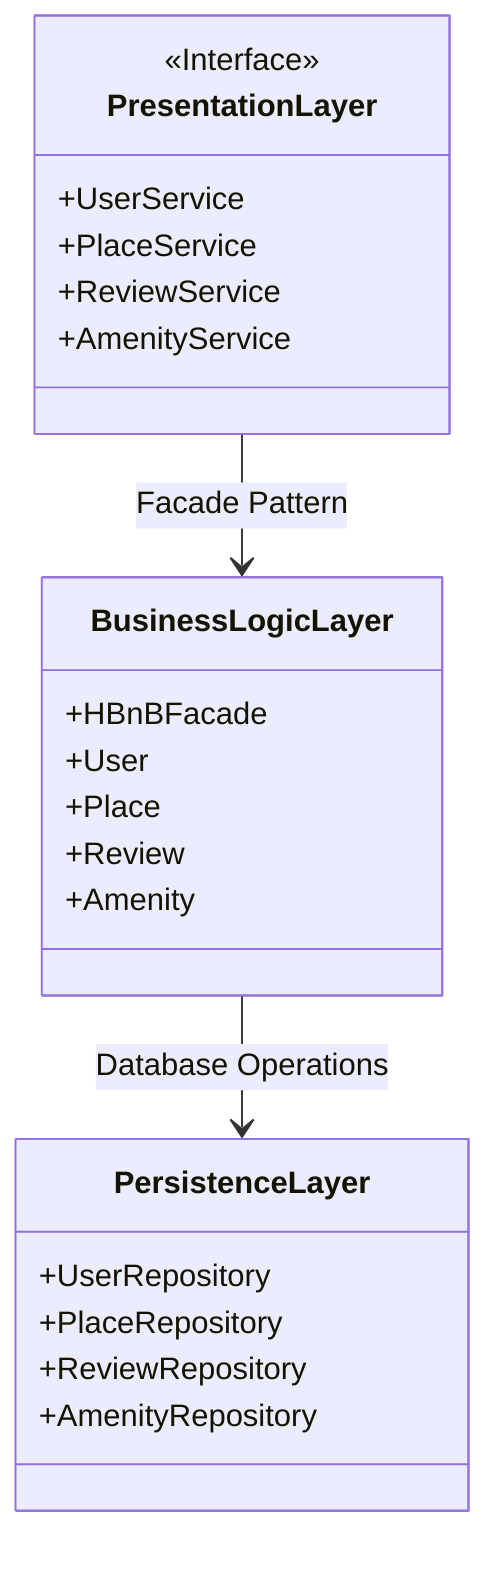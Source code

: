 classDiagram

class PresentationLayer {
    <<Interface>>
    +UserService
    +PlaceService
    +ReviewService
    +AmenityService
}

class BusinessLogicLayer {
    +HBnBFacade
    +User
    +Place
    +Review
    +Amenity
}

class PersistenceLayer {
    +UserRepository
    +PlaceRepository
    +ReviewRepository
    +AmenityRepository
}

PresentationLayer --> BusinessLogicLayer : Facade Pattern
BusinessLogicLayer --> PersistenceLayer : Database Operations